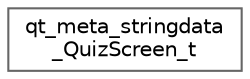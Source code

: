 digraph "Graphical Class Hierarchy"
{
 // LATEX_PDF_SIZE
  bgcolor="transparent";
  edge [fontname=Helvetica,fontsize=10,labelfontname=Helvetica,labelfontsize=10];
  node [fontname=Helvetica,fontsize=10,shape=box,height=0.2,width=0.4];
  rankdir="LR";
  Node0 [id="Node000000",label="qt_meta_stringdata\l_QuizScreen_t",height=0.2,width=0.4,color="grey40", fillcolor="white", style="filled",URL="$structqt__meta__stringdata__QuizScreen__t.html",tooltip=" "];
}
